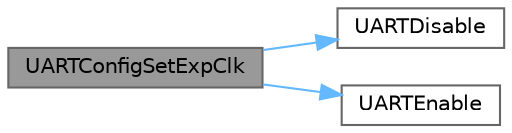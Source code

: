 digraph "UARTConfigSetExpClk"
{
 // LATEX_PDF_SIZE
  bgcolor="transparent";
  edge [fontname=Helvetica,fontsize=10,labelfontname=Helvetica,labelfontsize=10];
  node [fontname=Helvetica,fontsize=10,shape=box,height=0.2,width=0.4];
  rankdir="LR";
  Node1 [id="Node000001",label="UARTConfigSetExpClk",height=0.2,width=0.4,color="gray40", fillcolor="grey60", style="filled", fontcolor="black",tooltip=" "];
  Node1 -> Node2 [id="edge1_Node000001_Node000002",color="steelblue1",style="solid",tooltip=" "];
  Node2 [id="Node000002",label="UARTDisable",height=0.2,width=0.4,color="grey40", fillcolor="white", style="filled",URL="$group__uart__api.html#ga24b7349b5fd44c56e552d2d3fa2e4057",tooltip=" "];
  Node1 -> Node3 [id="edge2_Node000001_Node000003",color="steelblue1",style="solid",tooltip=" "];
  Node3 [id="Node000003",label="UARTEnable",height=0.2,width=0.4,color="grey40", fillcolor="white", style="filled",URL="$group__uart__api.html#ga93ba793d082da8ceb2ddab3ddc650a35",tooltip=" "];
}
